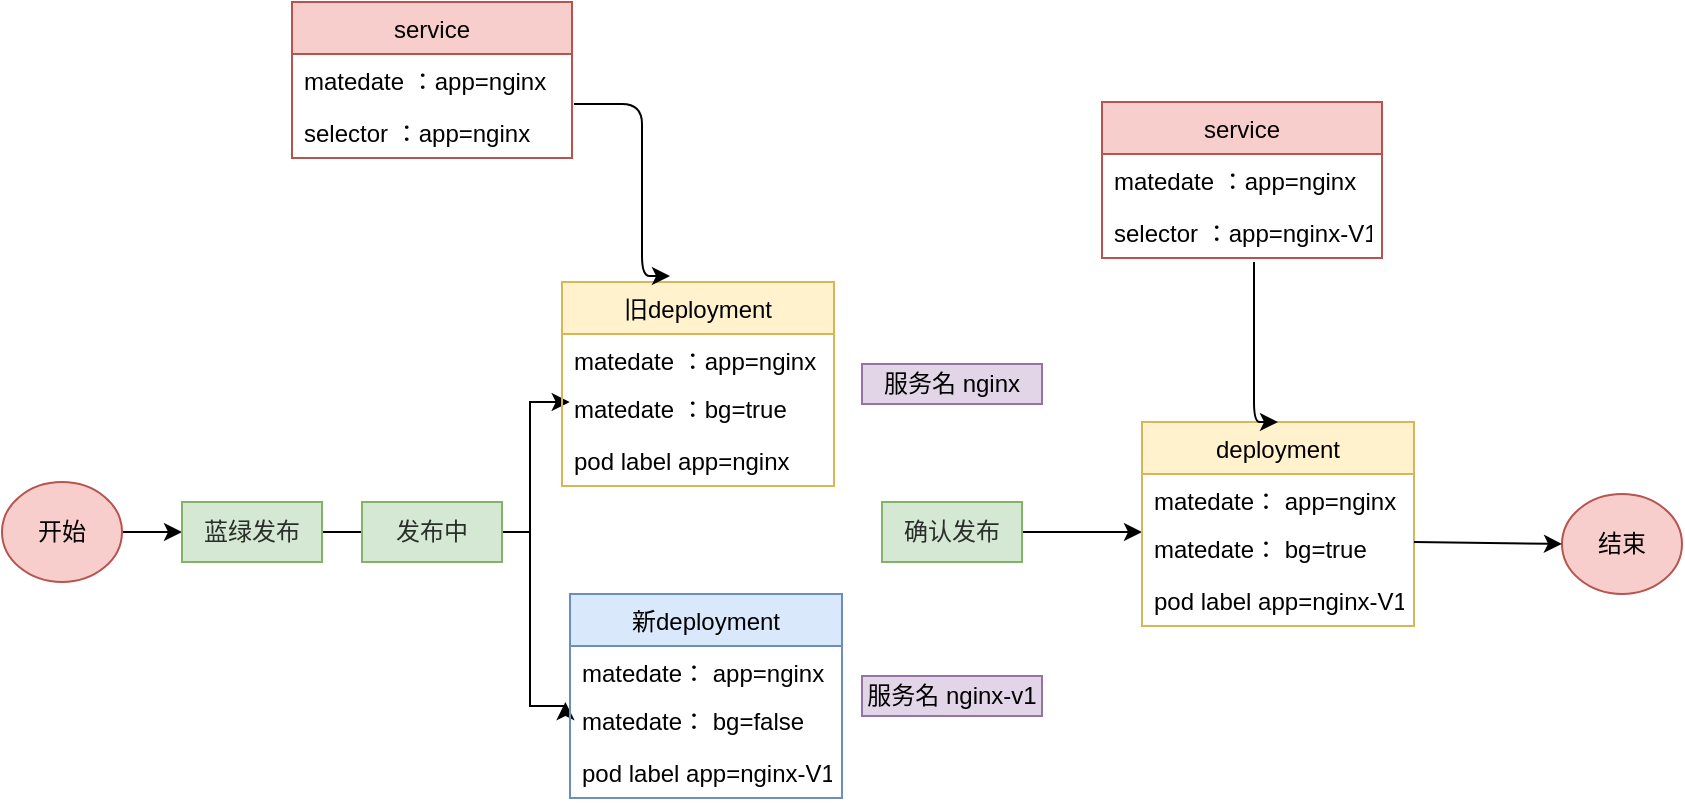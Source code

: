 <mxfile version="15.2.7" type="github">
  <diagram id="1hgn0rKJHxRaswaf_29a" name="Page-1">
    <mxGraphModel dx="1187" dy="1953" grid="1" gridSize="10" guides="1" tooltips="1" connect="1" arrows="1" fold="1" page="1" pageScale="1" pageWidth="827" pageHeight="1169" math="0" shadow="0">
      <root>
        <mxCell id="0" />
        <mxCell id="1" parent="0" />
        <mxCell id="gDIUBnWHJ22sIrQ11j0S-2" style="edgeStyle=orthogonalEdgeStyle;rounded=0;orthogonalLoop=1;jettySize=auto;html=1;exitX=1;exitY=0.5;exitDx=0;exitDy=0;" edge="1" parent="1" source="gDIUBnWHJ22sIrQ11j0S-1" target="gDIUBnWHJ22sIrQ11j0S-3">
          <mxGeometry relative="1" as="geometry">
            <mxPoint x="110" y="145.143" as="targetPoint" />
          </mxGeometry>
        </mxCell>
        <mxCell id="gDIUBnWHJ22sIrQ11j0S-1" value="开始" style="ellipse;whiteSpace=wrap;html=1;fillColor=#f8cecc;strokeColor=#b85450;" vertex="1" parent="1">
          <mxGeometry x="20" y="120" width="60" height="50" as="geometry" />
        </mxCell>
        <mxCell id="gDIUBnWHJ22sIrQ11j0S-7" style="edgeStyle=orthogonalEdgeStyle;rounded=0;orthogonalLoop=1;jettySize=auto;html=1;exitX=1;exitY=0.5;exitDx=0;exitDy=0;" edge="1" parent="1" source="gDIUBnWHJ22sIrQ11j0S-3">
          <mxGeometry relative="1" as="geometry">
            <mxPoint x="230" y="145.143" as="targetPoint" />
          </mxGeometry>
        </mxCell>
        <mxCell id="gDIUBnWHJ22sIrQ11j0S-3" value="蓝绿发布" style="rounded=0;whiteSpace=wrap;html=1;textOpacity=80;fillColor=#d5e8d4;strokeColor=#82b366;" vertex="1" parent="1">
          <mxGeometry x="110" y="130" width="70" height="30" as="geometry" />
        </mxCell>
        <mxCell id="gDIUBnWHJ22sIrQ11j0S-17" style="edgeStyle=orthogonalEdgeStyle;rounded=0;orthogonalLoop=1;jettySize=auto;html=1;exitX=1;exitY=0.5;exitDx=0;exitDy=0;entryX=-0.001;entryY=0.077;entryDx=0;entryDy=0;entryPerimeter=0;" edge="1" parent="1" source="gDIUBnWHJ22sIrQ11j0S-5">
          <mxGeometry relative="1" as="geometry">
            <mxPoint x="303.87" y="80.002" as="targetPoint" />
            <Array as="points">
              <mxPoint x="284" y="145" />
              <mxPoint x="284" y="80" />
            </Array>
          </mxGeometry>
        </mxCell>
        <mxCell id="gDIUBnWHJ22sIrQ11j0S-18" style="edgeStyle=orthogonalEdgeStyle;rounded=0;orthogonalLoop=1;jettySize=auto;html=1;exitX=1;exitY=0.5;exitDx=0;exitDy=0;entryX=-0.017;entryY=0.154;entryDx=0;entryDy=0;entryPerimeter=0;" edge="1" parent="1" source="gDIUBnWHJ22sIrQ11j0S-5" target="gDIUBnWHJ22sIrQ11j0S-14">
          <mxGeometry relative="1" as="geometry">
            <Array as="points">
              <mxPoint x="284" y="145" />
              <mxPoint x="284" y="232" />
            </Array>
          </mxGeometry>
        </mxCell>
        <mxCell id="gDIUBnWHJ22sIrQ11j0S-5" value="发布中" style="rounded=0;whiteSpace=wrap;html=1;textOpacity=80;fillColor=#d5e8d4;strokeColor=#82b366;" vertex="1" parent="1">
          <mxGeometry x="200" y="130" width="70" height="30" as="geometry" />
        </mxCell>
        <mxCell id="gDIUBnWHJ22sIrQ11j0S-34" style="edgeStyle=orthogonalEdgeStyle;rounded=0;orthogonalLoop=1;jettySize=auto;html=1;exitX=1;exitY=0.5;exitDx=0;exitDy=0;" edge="1" parent="1" source="gDIUBnWHJ22sIrQ11j0S-6">
          <mxGeometry relative="1" as="geometry">
            <mxPoint x="590" y="145" as="targetPoint" />
          </mxGeometry>
        </mxCell>
        <mxCell id="gDIUBnWHJ22sIrQ11j0S-6" value="确认发布" style="rounded=0;whiteSpace=wrap;html=1;textOpacity=80;fillColor=#d5e8d4;strokeColor=#82b366;" vertex="1" parent="1">
          <mxGeometry x="460" y="130" width="70" height="30" as="geometry" />
        </mxCell>
        <mxCell id="gDIUBnWHJ22sIrQ11j0S-12" value="新deployment" style="swimlane;fontStyle=0;childLayout=stackLayout;horizontal=1;startSize=26;fillColor=#dae8fc;horizontalStack=0;resizeParent=1;resizeParentMax=0;resizeLast=0;collapsible=1;marginBottom=0;strokeColor=#6c8ebf;" vertex="1" parent="1">
          <mxGeometry x="304" y="176" width="136" height="102" as="geometry" />
        </mxCell>
        <mxCell id="gDIUBnWHJ22sIrQ11j0S-13" value="matedate： app=nginx" style="text;strokeColor=none;fillColor=none;align=left;verticalAlign=top;spacingLeft=4;spacingRight=4;overflow=hidden;rotatable=0;points=[[0,0.5],[1,0.5]];portConstraint=eastwest;" vertex="1" parent="gDIUBnWHJ22sIrQ11j0S-12">
          <mxGeometry y="26" width="136" height="24" as="geometry" />
        </mxCell>
        <mxCell id="gDIUBnWHJ22sIrQ11j0S-14" value="matedate： bg=false" style="text;strokeColor=none;fillColor=none;align=left;verticalAlign=top;spacingLeft=4;spacingRight=4;overflow=hidden;rotatable=0;points=[[0,0.5],[1,0.5]];portConstraint=eastwest;" vertex="1" parent="gDIUBnWHJ22sIrQ11j0S-12">
          <mxGeometry y="50" width="136" height="26" as="geometry" />
        </mxCell>
        <mxCell id="gDIUBnWHJ22sIrQ11j0S-15" value="pod label app=nginx-V1" style="text;strokeColor=none;fillColor=none;align=left;verticalAlign=top;spacingLeft=4;spacingRight=4;overflow=hidden;rotatable=0;points=[[0,0.5],[1,0.5]];portConstraint=eastwest;" vertex="1" parent="gDIUBnWHJ22sIrQ11j0S-12">
          <mxGeometry y="76" width="136" height="26" as="geometry" />
        </mxCell>
        <mxCell id="gDIUBnWHJ22sIrQ11j0S-19" value="service" style="swimlane;fontStyle=0;childLayout=stackLayout;horizontal=1;startSize=26;fillColor=#f8cecc;horizontalStack=0;resizeParent=1;resizeParentMax=0;resizeLast=0;collapsible=1;marginBottom=0;strokeColor=#b85450;" vertex="1" parent="1">
          <mxGeometry x="165" y="-120" width="140" height="78" as="geometry" />
        </mxCell>
        <mxCell id="gDIUBnWHJ22sIrQ11j0S-20" value="matedate ：app=nginx" style="text;strokeColor=none;fillColor=none;align=left;verticalAlign=top;spacingLeft=4;spacingRight=4;overflow=hidden;rotatable=0;points=[[0,0.5],[1,0.5]];portConstraint=eastwest;" vertex="1" parent="gDIUBnWHJ22sIrQ11j0S-19">
          <mxGeometry y="26" width="140" height="26" as="geometry" />
        </mxCell>
        <mxCell id="gDIUBnWHJ22sIrQ11j0S-21" value="selector ：app=nginx" style="text;strokeColor=none;fillColor=none;align=left;verticalAlign=top;spacingLeft=4;spacingRight=4;overflow=hidden;rotatable=0;points=[[0,0.5],[1,0.5]];portConstraint=eastwest;" vertex="1" parent="gDIUBnWHJ22sIrQ11j0S-19">
          <mxGeometry y="52" width="140" height="26" as="geometry" />
        </mxCell>
        <mxCell id="gDIUBnWHJ22sIrQ11j0S-25" value="旧deployment" style="swimlane;fontStyle=0;childLayout=stackLayout;horizontal=1;startSize=26;fillColor=#fff2cc;horizontalStack=0;resizeParent=1;resizeParentMax=0;resizeLast=0;collapsible=1;marginBottom=0;strokeColor=#d6b656;" vertex="1" parent="1">
          <mxGeometry x="300" y="20" width="136" height="102" as="geometry" />
        </mxCell>
        <mxCell id="gDIUBnWHJ22sIrQ11j0S-26" value="matedate ：app=nginx" style="text;strokeColor=none;fillColor=none;align=left;verticalAlign=top;spacingLeft=4;spacingRight=4;overflow=hidden;rotatable=0;points=[[0,0.5],[1,0.5]];portConstraint=eastwest;" vertex="1" parent="gDIUBnWHJ22sIrQ11j0S-25">
          <mxGeometry y="26" width="136" height="24" as="geometry" />
        </mxCell>
        <mxCell id="gDIUBnWHJ22sIrQ11j0S-27" value="matedate ：bg=true" style="text;strokeColor=none;fillColor=none;align=left;verticalAlign=top;spacingLeft=4;spacingRight=4;overflow=hidden;rotatable=0;points=[[0,0.5],[1,0.5]];portConstraint=eastwest;" vertex="1" parent="gDIUBnWHJ22sIrQ11j0S-25">
          <mxGeometry y="50" width="136" height="26" as="geometry" />
        </mxCell>
        <mxCell id="gDIUBnWHJ22sIrQ11j0S-28" value="pod label app=nginx" style="text;strokeColor=none;fillColor=none;align=left;verticalAlign=top;spacingLeft=4;spacingRight=4;overflow=hidden;rotatable=0;points=[[0,0.5],[1,0.5]];portConstraint=eastwest;" vertex="1" parent="gDIUBnWHJ22sIrQ11j0S-25">
          <mxGeometry y="76" width="136" height="26" as="geometry" />
        </mxCell>
        <mxCell id="gDIUBnWHJ22sIrQ11j0S-30" value="" style="edgeStyle=elbowEdgeStyle;elbow=horizontal;endArrow=classic;html=1;exitX=1.007;exitY=-0.038;exitDx=0;exitDy=0;exitPerimeter=0;entryX=0.397;entryY=-0.029;entryDx=0;entryDy=0;entryPerimeter=0;" edge="1" parent="1" source="gDIUBnWHJ22sIrQ11j0S-21" target="gDIUBnWHJ22sIrQ11j0S-25">
          <mxGeometry width="50" height="50" relative="1" as="geometry">
            <mxPoint x="410" y="-40" as="sourcePoint" />
            <mxPoint x="460" y="-90" as="targetPoint" />
            <Array as="points">
              <mxPoint x="340" y="17" />
            </Array>
          </mxGeometry>
        </mxCell>
        <mxCell id="gDIUBnWHJ22sIrQ11j0S-32" value="服务名 nginx" style="text;html=1;strokeColor=#9673a6;fillColor=#e1d5e7;align=center;verticalAlign=middle;whiteSpace=wrap;rounded=0;" vertex="1" parent="1">
          <mxGeometry x="450" y="61" width="90" height="20" as="geometry" />
        </mxCell>
        <mxCell id="gDIUBnWHJ22sIrQ11j0S-33" value="服务名 nginx-v1" style="text;html=1;strokeColor=#9673a6;fillColor=#e1d5e7;align=center;verticalAlign=middle;whiteSpace=wrap;rounded=0;" vertex="1" parent="1">
          <mxGeometry x="450" y="217" width="90" height="20" as="geometry" />
        </mxCell>
        <mxCell id="gDIUBnWHJ22sIrQ11j0S-35" value="deployment" style="swimlane;fontStyle=0;childLayout=stackLayout;horizontal=1;startSize=26;fillColor=#fff2cc;horizontalStack=0;resizeParent=1;resizeParentMax=0;resizeLast=0;collapsible=1;marginBottom=0;strokeColor=#d6b656;" vertex="1" parent="1">
          <mxGeometry x="590" y="90" width="136" height="102" as="geometry" />
        </mxCell>
        <mxCell id="gDIUBnWHJ22sIrQ11j0S-36" value="matedate： app=nginx" style="text;strokeColor=none;fillColor=none;align=left;verticalAlign=top;spacingLeft=4;spacingRight=4;overflow=hidden;rotatable=0;points=[[0,0.5],[1,0.5]];portConstraint=eastwest;" vertex="1" parent="gDIUBnWHJ22sIrQ11j0S-35">
          <mxGeometry y="26" width="136" height="24" as="geometry" />
        </mxCell>
        <mxCell id="gDIUBnWHJ22sIrQ11j0S-37" value="matedate： bg=true" style="text;strokeColor=none;fillColor=none;align=left;verticalAlign=top;spacingLeft=4;spacingRight=4;overflow=hidden;rotatable=0;points=[[0,0.5],[1,0.5]];portConstraint=eastwest;" vertex="1" parent="gDIUBnWHJ22sIrQ11j0S-35">
          <mxGeometry y="50" width="136" height="26" as="geometry" />
        </mxCell>
        <mxCell id="gDIUBnWHJ22sIrQ11j0S-38" value="pod label app=nginx-V1" style="text;strokeColor=none;fillColor=none;align=left;verticalAlign=top;spacingLeft=4;spacingRight=4;overflow=hidden;rotatable=0;points=[[0,0.5],[1,0.5]];portConstraint=eastwest;" vertex="1" parent="gDIUBnWHJ22sIrQ11j0S-35">
          <mxGeometry y="76" width="136" height="26" as="geometry" />
        </mxCell>
        <mxCell id="gDIUBnWHJ22sIrQ11j0S-39" value="service" style="swimlane;fontStyle=0;childLayout=stackLayout;horizontal=1;startSize=26;fillColor=#f8cecc;horizontalStack=0;resizeParent=1;resizeParentMax=0;resizeLast=0;collapsible=1;marginBottom=0;strokeColor=#b85450;" vertex="1" parent="1">
          <mxGeometry x="570" y="-70" width="140" height="78" as="geometry" />
        </mxCell>
        <mxCell id="gDIUBnWHJ22sIrQ11j0S-40" value="matedate ：app=nginx" style="text;strokeColor=none;fillColor=none;align=left;verticalAlign=top;spacingLeft=4;spacingRight=4;overflow=hidden;rotatable=0;points=[[0,0.5],[1,0.5]];portConstraint=eastwest;" vertex="1" parent="gDIUBnWHJ22sIrQ11j0S-39">
          <mxGeometry y="26" width="140" height="26" as="geometry" />
        </mxCell>
        <mxCell id="gDIUBnWHJ22sIrQ11j0S-41" value="selector ：app=nginx-V1" style="text;strokeColor=none;fillColor=none;align=left;verticalAlign=top;spacingLeft=4;spacingRight=4;overflow=hidden;rotatable=0;points=[[0,0.5],[1,0.5]];portConstraint=eastwest;" vertex="1" parent="gDIUBnWHJ22sIrQ11j0S-39">
          <mxGeometry y="52" width="140" height="26" as="geometry" />
        </mxCell>
        <mxCell id="gDIUBnWHJ22sIrQ11j0S-42" value="" style="edgeStyle=elbowEdgeStyle;elbow=horizontal;endArrow=classic;html=1;entryX=0.5;entryY=0;entryDx=0;entryDy=0;" edge="1" parent="1" target="gDIUBnWHJ22sIrQ11j0S-35">
          <mxGeometry width="50" height="50" relative="1" as="geometry">
            <mxPoint x="646" y="10" as="sourcePoint" />
            <mxPoint x="580.002" y="90.002" as="targetPoint" />
            <Array as="points">
              <mxPoint x="646" y="30" />
              <mxPoint x="646.01" y="32.96" />
            </Array>
          </mxGeometry>
        </mxCell>
        <mxCell id="gDIUBnWHJ22sIrQ11j0S-43" value="结束" style="ellipse;whiteSpace=wrap;html=1;fillColor=#f8cecc;strokeColor=#b85450;" vertex="1" parent="1">
          <mxGeometry x="800" y="126" width="60" height="50" as="geometry" />
        </mxCell>
        <mxCell id="gDIUBnWHJ22sIrQ11j0S-45" value="" style="endArrow=classic;html=1;entryX=0;entryY=0.5;entryDx=0;entryDy=0;" edge="1" parent="1" target="gDIUBnWHJ22sIrQ11j0S-43">
          <mxGeometry width="50" height="50" relative="1" as="geometry">
            <mxPoint x="726" y="150" as="sourcePoint" />
            <mxPoint x="776" y="100" as="targetPoint" />
          </mxGeometry>
        </mxCell>
      </root>
    </mxGraphModel>
  </diagram>
</mxfile>
